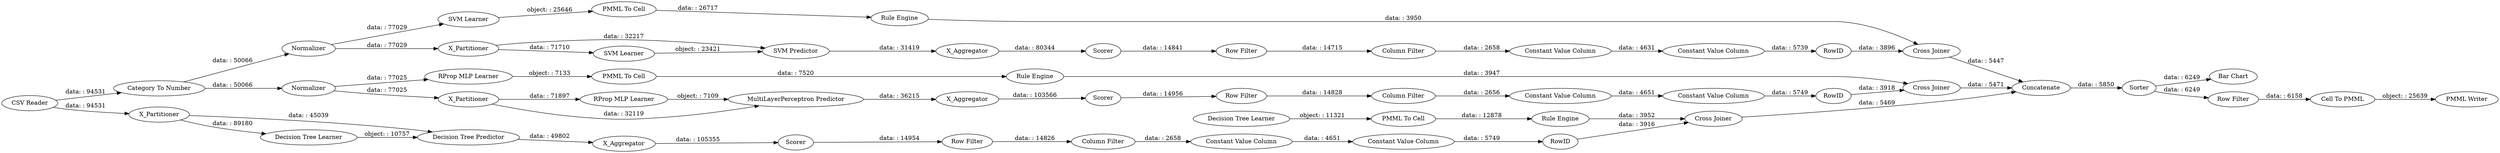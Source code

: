 digraph {
	"-1491274433448941430_31" [label="RProp MLP Learner"]
	"-901073170309361617_34" [label="Rule Engine"]
	"4905612066803666126_9" [label="Row Filter"]
	"-1491274433448941430_32" [label="MultiLayerPerceptron Predictor"]
	"-8441462880531044408_39" [label="Cross Joiner"]
	"7161497885738477167_294" [label="Column Filter"]
	"-8441462880531044408_32" [label="SVM Predictor"]
	"-1491274433448941430_38" [label="Cross Joiner"]
	"1681094102198604881_33" [label="SVM Learner"]
	"6600966577545964195_7" [label=X_Aggregator]
	"-8441462880531044408_41" [label=Scorer]
	"-8441462880531044408_7" [label=X_Aggregator]
	"4905612066803666126_294" [label="Column Filter"]
	"7161497885738477167_290" [label="Constant Value Column"]
	"-1491274433448941430_2" [label=X_Partitioner]
	"7901822860336983384_60" [label=Concatenate]
	"-8441462880531044408_2" [label=X_Partitioner]
	"-1491274433448941430_40" [label=Scorer]
	"6600966577545964195_38" [label="Cross Joiner"]
	"6600966577545964195_32" [label="Decision Tree Predictor"]
	"-8441462880531044408_31" [label="SVM Learner"]
	"7901822860336983384_54" [label="Cell To PMML"]
	"7901822860336983384_62" [label="CSV Reader"]
	"7161497885738477167_293" [label=RowID]
	"-5607945528459894895_290" [label="Constant Value Column"]
	"-8441462880531044408_40" [label=Normalizer]
	"4905612066803666126_290" [label="Constant Value Column"]
	"-5607945528459894895_294" [label="Column Filter"]
	"1681094102198604881_34" [label="PMML To Cell"]
	"4905612066803666126_292" [label="Constant Value Column"]
	"-901073170309361617_28" [label="PMML To Cell"]
	"6600966577545964195_2" [label=X_Partitioner]
	"6600966577545964195_39" [label=Scorer]
	"7901822860336983384_52" [label=Sorter]
	"7901822860336983384_59" [label="Bar Chart"]
	"7901822860336983384_53" [label="Row Filter"]
	"-1491274433448941430_39" [label=Normalizer]
	"7901822860336983384_58" [label="Category To Number"]
	"7901822860336983384_61" [label="PMML Writer"]
	"5972901385160774270_34" [label="Rule Engine"]
	"-1491274433448941430_7" [label=X_Aggregator]
	"1681094102198604881_35" [label="Rule Engine"]
	"-901073170309361617_33" [label="Decision Tree Learner"]
	"5972901385160774270_35" [label="RProp MLP Learner"]
	"-5607945528459894895_293" [label=RowID]
	"7161497885738477167_292" [label="Constant Value Column"]
	"5972901385160774270_22" [label="PMML To Cell"]
	"-5607945528459894895_9" [label="Row Filter"]
	"-5607945528459894895_292" [label="Constant Value Column"]
	"7161497885738477167_9" [label="Row Filter"]
	"6600966577545964195_31" [label="Decision Tree Learner"]
	"4905612066803666126_293" [label=RowID]
	"7161497885738477167_294" -> "7161497885738477167_290" [label="data: : 2658"]
	"-5607945528459894895_292" -> "-5607945528459894895_293" [label="data: : 5749"]
	"-8441462880531044408_39" -> "7901822860336983384_60" [label="data: : 5447"]
	"5972901385160774270_35" -> "5972901385160774270_22" [label="object: : 7133"]
	"-8441462880531044408_7" -> "-8441462880531044408_41" [label="data: : 80344"]
	"-901073170309361617_28" -> "-901073170309361617_34" [label="data: : 12878"]
	"-8441462880531044408_2" -> "-8441462880531044408_31" [label="data: : 71710"]
	"1681094102198604881_33" -> "1681094102198604881_34" [label="object: : 25646"]
	"6600966577545964195_2" -> "6600966577545964195_32" [label="data: : 45039"]
	"6600966577545964195_39" -> "7161497885738477167_9" [label="data: : 14954"]
	"4905612066803666126_293" -> "-8441462880531044408_39" [label="data: : 3896"]
	"4905612066803666126_290" -> "4905612066803666126_292" [label="data: : 4631"]
	"7901822860336983384_53" -> "7901822860336983384_54" [label="data: : 6158"]
	"7901822860336983384_62" -> "6600966577545964195_2" [label="data: : 94531"]
	"1681094102198604881_35" -> "-8441462880531044408_39" [label="data: : 3950"]
	"7901822860336983384_62" -> "7901822860336983384_58" [label="data: : 94531"]
	"-1491274433448941430_2" -> "-1491274433448941430_31" [label="data: : 71897"]
	"7901822860336983384_60" -> "7901822860336983384_52" [label="data: : 5850"]
	"-5607945528459894895_293" -> "-1491274433448941430_38" [label="data: : 3918"]
	"7161497885738477167_290" -> "7161497885738477167_292" [label="data: : 4651"]
	"-8441462880531044408_32" -> "-8441462880531044408_7" [label="data: : 31419"]
	"4905612066803666126_9" -> "4905612066803666126_294" [label="data: : 14715"]
	"4905612066803666126_294" -> "4905612066803666126_290" [label="data: : 2658"]
	"-5607945528459894895_290" -> "-5607945528459894895_292" [label="data: : 4651"]
	"-1491274433448941430_38" -> "7901822860336983384_60" [label="data: : 5471"]
	"5972901385160774270_34" -> "-1491274433448941430_38" [label="data: : 3947"]
	"7901822860336983384_52" -> "7901822860336983384_59" [label="data: : 6249"]
	"-1491274433448941430_32" -> "-1491274433448941430_7" [label="data: : 36215"]
	"-1491274433448941430_2" -> "-1491274433448941430_32" [label="data: : 32119"]
	"-5607945528459894895_9" -> "-5607945528459894895_294" [label="data: : 14828"]
	"6600966577545964195_31" -> "6600966577545964195_32" [label="object: : 10757"]
	"-901073170309361617_34" -> "6600966577545964195_38" [label="data: : 3952"]
	"1681094102198604881_34" -> "1681094102198604881_35" [label="data: : 26717"]
	"-8441462880531044408_40" -> "1681094102198604881_33" [label="data: : 77029"]
	"-1491274433448941430_39" -> "5972901385160774270_35" [label="data: : 77025"]
	"6600966577545964195_38" -> "7901822860336983384_60" [label="data: : 5469"]
	"-8441462880531044408_31" -> "-8441462880531044408_32" [label="object: : 23421"]
	"7901822860336983384_58" -> "-8441462880531044408_40" [label="data: : 50066"]
	"7161497885738477167_9" -> "7161497885738477167_294" [label="data: : 14826"]
	"7161497885738477167_292" -> "7161497885738477167_293" [label="data: : 5749"]
	"6600966577545964195_32" -> "6600966577545964195_7" [label="data: : 49802"]
	"7901822860336983384_52" -> "7901822860336983384_53" [label="data: : 6249"]
	"7161497885738477167_293" -> "6600966577545964195_38" [label="data: : 3916"]
	"-8441462880531044408_41" -> "4905612066803666126_9" [label="data: : 14841"]
	"-5607945528459894895_294" -> "-5607945528459894895_290" [label="data: : 2656"]
	"-1491274433448941430_31" -> "-1491274433448941430_32" [label="object: : 7109"]
	"6600966577545964195_2" -> "6600966577545964195_31" [label="data: : 89180"]
	"-901073170309361617_33" -> "-901073170309361617_28" [label="object: : 11321"]
	"7901822860336983384_58" -> "-1491274433448941430_39" [label="data: : 50066"]
	"-8441462880531044408_2" -> "-8441462880531044408_32" [label="data: : 32217"]
	"4905612066803666126_292" -> "4905612066803666126_293" [label="data: : 5739"]
	"-1491274433448941430_40" -> "-5607945528459894895_9" [label="data: : 14956"]
	"5972901385160774270_22" -> "5972901385160774270_34" [label="data: : 7520"]
	"-1491274433448941430_39" -> "-1491274433448941430_2" [label="data: : 77025"]
	"-8441462880531044408_40" -> "-8441462880531044408_2" [label="data: : 77029"]
	"7901822860336983384_54" -> "7901822860336983384_61" [label="object: : 25639"]
	"-1491274433448941430_7" -> "-1491274433448941430_40" [label="data: : 103566"]
	"6600966577545964195_7" -> "6600966577545964195_39" [label="data: : 105355"]
	rankdir=LR
}
